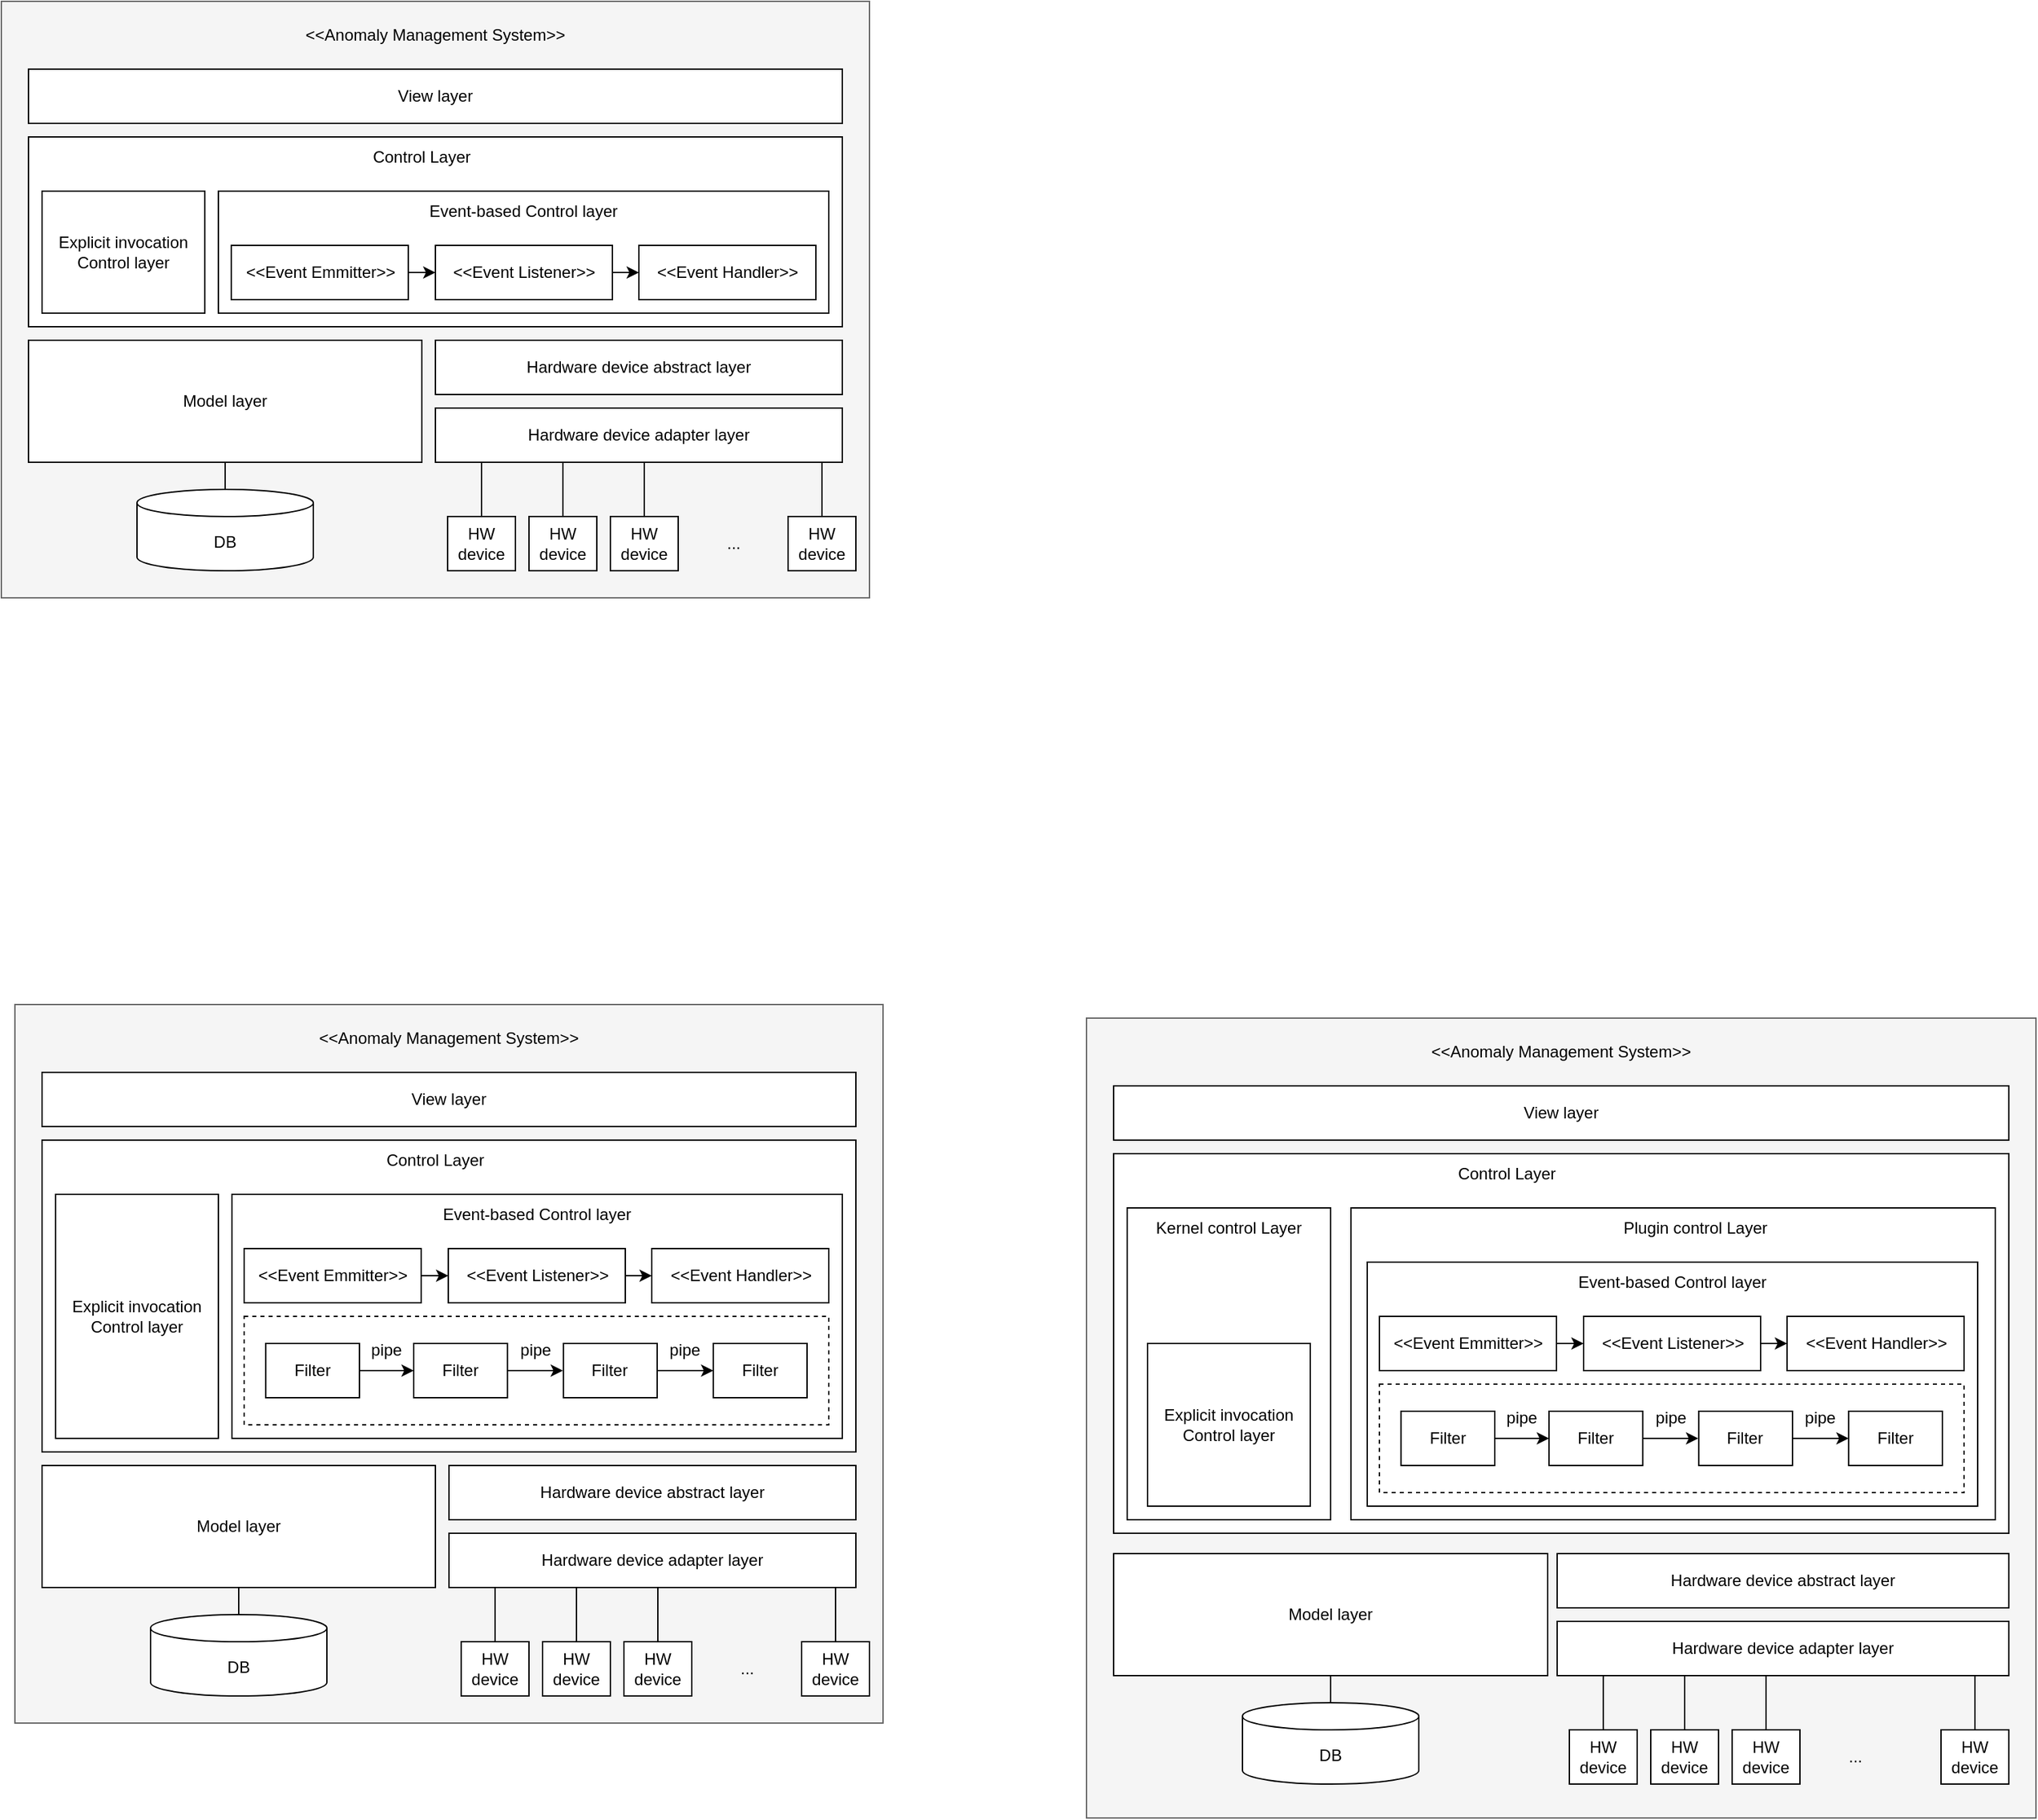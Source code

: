 <mxfile version="21.1.7" type="github">
  <diagram name="페이지-1" id="UiiDNWAqFwjKF0HyPbsK">
    <mxGraphModel dx="1235" dy="615" grid="1" gridSize="10" guides="1" tooltips="1" connect="1" arrows="1" fold="1" page="1" pageScale="1" pageWidth="827" pageHeight="1169" math="0" shadow="0">
      <root>
        <mxCell id="0" />
        <mxCell id="1" parent="0" />
        <mxCell id="qTMEEash9hVdEmzpQc22-1" value="" style="rounded=0;whiteSpace=wrap;html=1;fillColor=#f5f5f5;fontColor=#333333;strokeColor=#666666;" vertex="1" parent="1">
          <mxGeometry x="160" y="110" width="640" height="440" as="geometry" />
        </mxCell>
        <mxCell id="qTMEEash9hVdEmzpQc22-2" value="View layer" style="rounded=0;whiteSpace=wrap;html=1;" vertex="1" parent="1">
          <mxGeometry x="180" y="160" width="600" height="40" as="geometry" />
        </mxCell>
        <mxCell id="qTMEEash9hVdEmzpQc22-3" value="" style="rounded=0;whiteSpace=wrap;html=1;" vertex="1" parent="1">
          <mxGeometry x="180" y="210" width="600" height="140" as="geometry" />
        </mxCell>
        <mxCell id="qTMEEash9hVdEmzpQc22-4" value="Model layer" style="rounded=0;whiteSpace=wrap;html=1;" vertex="1" parent="1">
          <mxGeometry x="180" y="360" width="290" height="90" as="geometry" />
        </mxCell>
        <mxCell id="qTMEEash9hVdEmzpQc22-5" value="Hardware device abstract layer" style="rounded=0;whiteSpace=wrap;html=1;" vertex="1" parent="1">
          <mxGeometry x="480" y="360" width="300" height="40" as="geometry" />
        </mxCell>
        <mxCell id="qTMEEash9hVdEmzpQc22-6" value="Hardware device adapter layer" style="rounded=0;whiteSpace=wrap;html=1;" vertex="1" parent="1">
          <mxGeometry x="480" y="410" width="300" height="40" as="geometry" />
        </mxCell>
        <mxCell id="qTMEEash9hVdEmzpQc22-8" value="&amp;lt;&amp;lt;Anomaly Management System&amp;gt;&amp;gt;" style="text;html=1;strokeColor=none;fillColor=none;align=center;verticalAlign=middle;whiteSpace=wrap;rounded=0;" vertex="1" parent="1">
          <mxGeometry x="355" y="120" width="250" height="30" as="geometry" />
        </mxCell>
        <mxCell id="qTMEEash9hVdEmzpQc22-9" value="DB" style="shape=cylinder3;whiteSpace=wrap;html=1;boundedLbl=1;backgroundOutline=1;size=10.0;" vertex="1" parent="1">
          <mxGeometry x="260" y="470" width="130" height="60" as="geometry" />
        </mxCell>
        <mxCell id="qTMEEash9hVdEmzpQc22-24" value="HW &lt;br&gt;device" style="rounded=0;whiteSpace=wrap;html=1;" vertex="1" parent="1">
          <mxGeometry x="489" y="490" width="50" height="40" as="geometry" />
        </mxCell>
        <mxCell id="qTMEEash9hVdEmzpQc22-25" value="" style="endArrow=none;html=1;rounded=0;" edge="1" parent="1" source="qTMEEash9hVdEmzpQc22-24">
          <mxGeometry width="50" height="50" relative="1" as="geometry">
            <mxPoint x="543" y="350" as="sourcePoint" />
            <mxPoint x="514" y="450" as="targetPoint" />
          </mxGeometry>
        </mxCell>
        <mxCell id="qTMEEash9hVdEmzpQc22-28" value="HW &lt;br&gt;device" style="rounded=0;whiteSpace=wrap;html=1;" vertex="1" parent="1">
          <mxGeometry x="549" y="490" width="50" height="40" as="geometry" />
        </mxCell>
        <mxCell id="qTMEEash9hVdEmzpQc22-29" value="" style="endArrow=none;html=1;rounded=0;" edge="1" parent="1" source="qTMEEash9hVdEmzpQc22-28">
          <mxGeometry width="50" height="50" relative="1" as="geometry">
            <mxPoint x="603" y="350" as="sourcePoint" />
            <mxPoint x="574" y="450" as="targetPoint" />
          </mxGeometry>
        </mxCell>
        <mxCell id="qTMEEash9hVdEmzpQc22-30" value="HW &lt;br&gt;device" style="rounded=0;whiteSpace=wrap;html=1;" vertex="1" parent="1">
          <mxGeometry x="609" y="490" width="50" height="40" as="geometry" />
        </mxCell>
        <mxCell id="qTMEEash9hVdEmzpQc22-31" value="" style="endArrow=none;html=1;rounded=0;" edge="1" parent="1" source="qTMEEash9hVdEmzpQc22-30">
          <mxGeometry width="50" height="50" relative="1" as="geometry">
            <mxPoint x="663" y="350" as="sourcePoint" />
            <mxPoint x="634" y="450" as="targetPoint" />
          </mxGeometry>
        </mxCell>
        <mxCell id="qTMEEash9hVdEmzpQc22-34" value="" style="endArrow=none;html=1;rounded=0;exitX=0.5;exitY=0;exitDx=0;exitDy=0;exitPerimeter=0;entryX=0.5;entryY=1;entryDx=0;entryDy=0;" edge="1" parent="1" source="qTMEEash9hVdEmzpQc22-9" target="qTMEEash9hVdEmzpQc22-4">
          <mxGeometry width="50" height="50" relative="1" as="geometry">
            <mxPoint x="414" y="500" as="sourcePoint" />
            <mxPoint x="260" y="450" as="targetPoint" />
          </mxGeometry>
        </mxCell>
        <mxCell id="qTMEEash9hVdEmzpQc22-35" value="Explicit invocation &lt;br&gt;Control layer" style="rounded=0;whiteSpace=wrap;html=1;" vertex="1" parent="1">
          <mxGeometry x="190" y="250" width="120" height="90" as="geometry" />
        </mxCell>
        <mxCell id="qTMEEash9hVdEmzpQc22-36" value="Control Layer" style="text;html=1;strokeColor=none;fillColor=none;align=center;verticalAlign=middle;whiteSpace=wrap;rounded=0;" vertex="1" parent="1">
          <mxGeometry x="410" y="210" width="120" height="30" as="geometry" />
        </mxCell>
        <mxCell id="qTMEEash9hVdEmzpQc22-37" value="" style="rounded=0;whiteSpace=wrap;html=1;" vertex="1" parent="1">
          <mxGeometry x="320" y="250" width="450" height="90" as="geometry" />
        </mxCell>
        <mxCell id="qTMEEash9hVdEmzpQc22-38" value="&amp;lt;&amp;lt;Event Emmitter&amp;gt;&amp;gt;" style="rounded=0;whiteSpace=wrap;html=1;" vertex="1" parent="1">
          <mxGeometry x="329.5" y="290" width="130.5" height="40" as="geometry" />
        </mxCell>
        <mxCell id="qTMEEash9hVdEmzpQc22-39" value="&amp;lt;&amp;lt;Event Listener&amp;gt;&amp;gt;" style="rounded=0;whiteSpace=wrap;html=1;" vertex="1" parent="1">
          <mxGeometry x="480" y="290" width="130.5" height="40" as="geometry" />
        </mxCell>
        <mxCell id="qTMEEash9hVdEmzpQc22-40" value="&amp;lt;&amp;lt;Event Handler&amp;gt;&amp;gt;" style="rounded=0;whiteSpace=wrap;html=1;" vertex="1" parent="1">
          <mxGeometry x="630" y="290" width="130.5" height="40" as="geometry" />
        </mxCell>
        <mxCell id="qTMEEash9hVdEmzpQc22-41" value="Event-based Control layer" style="text;html=1;strokeColor=none;fillColor=none;align=center;verticalAlign=middle;whiteSpace=wrap;rounded=0;" vertex="1" parent="1">
          <mxGeometry x="455.25" y="250" width="180" height="30" as="geometry" />
        </mxCell>
        <mxCell id="qTMEEash9hVdEmzpQc22-44" value="" style="endArrow=classic;html=1;rounded=0;entryX=0;entryY=0.5;entryDx=0;entryDy=0;exitX=1;exitY=0.5;exitDx=0;exitDy=0;" edge="1" parent="1" source="qTMEEash9hVdEmzpQc22-38" target="qTMEEash9hVdEmzpQc22-39">
          <mxGeometry width="50" height="50" relative="1" as="geometry">
            <mxPoint x="400" y="380" as="sourcePoint" />
            <mxPoint x="450" y="330" as="targetPoint" />
          </mxGeometry>
        </mxCell>
        <mxCell id="qTMEEash9hVdEmzpQc22-45" value="" style="endArrow=classic;html=1;rounded=0;entryX=0;entryY=0.5;entryDx=0;entryDy=0;" edge="1" parent="1" target="qTMEEash9hVdEmzpQc22-40">
          <mxGeometry width="50" height="50" relative="1" as="geometry">
            <mxPoint x="610" y="310" as="sourcePoint" />
            <mxPoint x="490" y="320" as="targetPoint" />
          </mxGeometry>
        </mxCell>
        <mxCell id="qTMEEash9hVdEmzpQc22-46" value="HW &lt;br&gt;device" style="rounded=0;whiteSpace=wrap;html=1;" vertex="1" parent="1">
          <mxGeometry x="740" y="490" width="50" height="40" as="geometry" />
        </mxCell>
        <mxCell id="qTMEEash9hVdEmzpQc22-47" value="" style="endArrow=none;html=1;rounded=0;" edge="1" parent="1" source="qTMEEash9hVdEmzpQc22-46">
          <mxGeometry width="50" height="50" relative="1" as="geometry">
            <mxPoint x="794" y="350" as="sourcePoint" />
            <mxPoint x="765" y="450" as="targetPoint" />
          </mxGeometry>
        </mxCell>
        <mxCell id="qTMEEash9hVdEmzpQc22-48" value="..." style="text;html=1;strokeColor=none;fillColor=none;align=center;verticalAlign=middle;whiteSpace=wrap;rounded=0;" vertex="1" parent="1">
          <mxGeometry x="670" y="495" width="60" height="30" as="geometry" />
        </mxCell>
        <mxCell id="qTMEEash9hVdEmzpQc22-49" value="" style="rounded=0;whiteSpace=wrap;html=1;fillColor=#f5f5f5;fontColor=#333333;strokeColor=#666666;" vertex="1" parent="1">
          <mxGeometry x="170" y="850" width="640" height="530" as="geometry" />
        </mxCell>
        <mxCell id="qTMEEash9hVdEmzpQc22-50" value="View layer" style="rounded=0;whiteSpace=wrap;html=1;" vertex="1" parent="1">
          <mxGeometry x="190" y="900" width="600" height="40" as="geometry" />
        </mxCell>
        <mxCell id="qTMEEash9hVdEmzpQc22-51" value="" style="rounded=0;whiteSpace=wrap;html=1;" vertex="1" parent="1">
          <mxGeometry x="190" y="950" width="600" height="230" as="geometry" />
        </mxCell>
        <mxCell id="qTMEEash9hVdEmzpQc22-52" value="Model layer" style="rounded=0;whiteSpace=wrap;html=1;" vertex="1" parent="1">
          <mxGeometry x="190" y="1190" width="290" height="90" as="geometry" />
        </mxCell>
        <mxCell id="qTMEEash9hVdEmzpQc22-53" value="Hardware device abstract layer" style="rounded=0;whiteSpace=wrap;html=1;" vertex="1" parent="1">
          <mxGeometry x="490" y="1190" width="300" height="40" as="geometry" />
        </mxCell>
        <mxCell id="qTMEEash9hVdEmzpQc22-54" value="Hardware device adapter layer" style="rounded=0;whiteSpace=wrap;html=1;" vertex="1" parent="1">
          <mxGeometry x="490" y="1240" width="300" height="40" as="geometry" />
        </mxCell>
        <mxCell id="qTMEEash9hVdEmzpQc22-55" value="&amp;lt;&amp;lt;Anomaly Management System&amp;gt;&amp;gt;" style="text;html=1;strokeColor=none;fillColor=none;align=center;verticalAlign=middle;whiteSpace=wrap;rounded=0;" vertex="1" parent="1">
          <mxGeometry x="365" y="860" width="250" height="30" as="geometry" />
        </mxCell>
        <mxCell id="qTMEEash9hVdEmzpQc22-56" value="DB" style="shape=cylinder3;whiteSpace=wrap;html=1;boundedLbl=1;backgroundOutline=1;size=10.0;" vertex="1" parent="1">
          <mxGeometry x="270" y="1300" width="130" height="60" as="geometry" />
        </mxCell>
        <mxCell id="qTMEEash9hVdEmzpQc22-57" value="HW &lt;br&gt;device" style="rounded=0;whiteSpace=wrap;html=1;" vertex="1" parent="1">
          <mxGeometry x="499" y="1320" width="50" height="40" as="geometry" />
        </mxCell>
        <mxCell id="qTMEEash9hVdEmzpQc22-58" value="" style="endArrow=none;html=1;rounded=0;" edge="1" parent="1" source="qTMEEash9hVdEmzpQc22-57">
          <mxGeometry width="50" height="50" relative="1" as="geometry">
            <mxPoint x="553" y="1180" as="sourcePoint" />
            <mxPoint x="524" y="1280" as="targetPoint" />
          </mxGeometry>
        </mxCell>
        <mxCell id="qTMEEash9hVdEmzpQc22-59" value="HW &lt;br&gt;device" style="rounded=0;whiteSpace=wrap;html=1;" vertex="1" parent="1">
          <mxGeometry x="559" y="1320" width="50" height="40" as="geometry" />
        </mxCell>
        <mxCell id="qTMEEash9hVdEmzpQc22-60" value="" style="endArrow=none;html=1;rounded=0;" edge="1" parent="1" source="qTMEEash9hVdEmzpQc22-59">
          <mxGeometry width="50" height="50" relative="1" as="geometry">
            <mxPoint x="613" y="1180" as="sourcePoint" />
            <mxPoint x="584" y="1280" as="targetPoint" />
          </mxGeometry>
        </mxCell>
        <mxCell id="qTMEEash9hVdEmzpQc22-61" value="HW &lt;br&gt;device" style="rounded=0;whiteSpace=wrap;html=1;" vertex="1" parent="1">
          <mxGeometry x="619" y="1320" width="50" height="40" as="geometry" />
        </mxCell>
        <mxCell id="qTMEEash9hVdEmzpQc22-62" value="" style="endArrow=none;html=1;rounded=0;" edge="1" parent="1" source="qTMEEash9hVdEmzpQc22-61">
          <mxGeometry width="50" height="50" relative="1" as="geometry">
            <mxPoint x="673" y="1180" as="sourcePoint" />
            <mxPoint x="644" y="1280" as="targetPoint" />
          </mxGeometry>
        </mxCell>
        <mxCell id="qTMEEash9hVdEmzpQc22-63" value="" style="endArrow=none;html=1;rounded=0;exitX=0.5;exitY=0;exitDx=0;exitDy=0;exitPerimeter=0;entryX=0.5;entryY=1;entryDx=0;entryDy=0;" edge="1" parent="1" source="qTMEEash9hVdEmzpQc22-56" target="qTMEEash9hVdEmzpQc22-52">
          <mxGeometry width="50" height="50" relative="1" as="geometry">
            <mxPoint x="424" y="1330" as="sourcePoint" />
            <mxPoint x="270" y="1280" as="targetPoint" />
          </mxGeometry>
        </mxCell>
        <mxCell id="qTMEEash9hVdEmzpQc22-64" value="Explicit invocation &lt;br&gt;Control layer" style="rounded=0;whiteSpace=wrap;html=1;" vertex="1" parent="1">
          <mxGeometry x="200" y="990" width="120" height="180" as="geometry" />
        </mxCell>
        <mxCell id="qTMEEash9hVdEmzpQc22-65" value="Control Layer" style="text;html=1;strokeColor=none;fillColor=none;align=center;verticalAlign=middle;whiteSpace=wrap;rounded=0;" vertex="1" parent="1">
          <mxGeometry x="420" y="950" width="120" height="30" as="geometry" />
        </mxCell>
        <mxCell id="qTMEEash9hVdEmzpQc22-66" value="" style="rounded=0;whiteSpace=wrap;html=1;" vertex="1" parent="1">
          <mxGeometry x="330" y="990" width="450" height="180" as="geometry" />
        </mxCell>
        <mxCell id="qTMEEash9hVdEmzpQc22-67" value="&amp;lt;&amp;lt;Event Emmitter&amp;gt;&amp;gt;" style="rounded=0;whiteSpace=wrap;html=1;" vertex="1" parent="1">
          <mxGeometry x="339" y="1030" width="130.5" height="40" as="geometry" />
        </mxCell>
        <mxCell id="qTMEEash9hVdEmzpQc22-68" value="&amp;lt;&amp;lt;Event Listener&amp;gt;&amp;gt;" style="rounded=0;whiteSpace=wrap;html=1;" vertex="1" parent="1">
          <mxGeometry x="489.5" y="1030" width="130.5" height="40" as="geometry" />
        </mxCell>
        <mxCell id="qTMEEash9hVdEmzpQc22-69" value="&amp;lt;&amp;lt;Event Handler&amp;gt;&amp;gt;" style="rounded=0;whiteSpace=wrap;html=1;" vertex="1" parent="1">
          <mxGeometry x="639.5" y="1030" width="130.5" height="40" as="geometry" />
        </mxCell>
        <mxCell id="qTMEEash9hVdEmzpQc22-70" value="Event-based Control layer" style="text;html=1;strokeColor=none;fillColor=none;align=center;verticalAlign=middle;whiteSpace=wrap;rounded=0;" vertex="1" parent="1">
          <mxGeometry x="465.25" y="990" width="180" height="30" as="geometry" />
        </mxCell>
        <mxCell id="qTMEEash9hVdEmzpQc22-71" value="" style="endArrow=classic;html=1;rounded=0;entryX=0;entryY=0.5;entryDx=0;entryDy=0;exitX=1;exitY=0.5;exitDx=0;exitDy=0;" edge="1" parent="1" source="qTMEEash9hVdEmzpQc22-67" target="qTMEEash9hVdEmzpQc22-68">
          <mxGeometry width="50" height="50" relative="1" as="geometry">
            <mxPoint x="409.5" y="1120" as="sourcePoint" />
            <mxPoint x="459.5" y="1070" as="targetPoint" />
          </mxGeometry>
        </mxCell>
        <mxCell id="qTMEEash9hVdEmzpQc22-72" value="" style="endArrow=classic;html=1;rounded=0;entryX=0;entryY=0.5;entryDx=0;entryDy=0;" edge="1" parent="1" target="qTMEEash9hVdEmzpQc22-69">
          <mxGeometry width="50" height="50" relative="1" as="geometry">
            <mxPoint x="619.5" y="1050" as="sourcePoint" />
            <mxPoint x="499.5" y="1060" as="targetPoint" />
          </mxGeometry>
        </mxCell>
        <mxCell id="qTMEEash9hVdEmzpQc22-73" value="HW &lt;br&gt;device" style="rounded=0;whiteSpace=wrap;html=1;" vertex="1" parent="1">
          <mxGeometry x="750" y="1320" width="50" height="40" as="geometry" />
        </mxCell>
        <mxCell id="qTMEEash9hVdEmzpQc22-74" value="" style="endArrow=none;html=1;rounded=0;" edge="1" parent="1" source="qTMEEash9hVdEmzpQc22-73">
          <mxGeometry width="50" height="50" relative="1" as="geometry">
            <mxPoint x="804" y="1180" as="sourcePoint" />
            <mxPoint x="775" y="1280" as="targetPoint" />
          </mxGeometry>
        </mxCell>
        <mxCell id="qTMEEash9hVdEmzpQc22-75" value="..." style="text;html=1;strokeColor=none;fillColor=none;align=center;verticalAlign=middle;whiteSpace=wrap;rounded=0;" vertex="1" parent="1">
          <mxGeometry x="680" y="1325" width="60" height="30" as="geometry" />
        </mxCell>
        <mxCell id="qTMEEash9hVdEmzpQc22-77" value="" style="rounded=0;whiteSpace=wrap;html=1;dashed=1;" vertex="1" parent="1">
          <mxGeometry x="339" y="1080" width="431" height="80" as="geometry" />
        </mxCell>
        <mxCell id="qTMEEash9hVdEmzpQc22-78" value="Filter" style="rounded=0;whiteSpace=wrap;html=1;" vertex="1" parent="1">
          <mxGeometry x="354.87" y="1100" width="69.13" height="40" as="geometry" />
        </mxCell>
        <mxCell id="qTMEEash9hVdEmzpQc22-82" value="" style="endArrow=classic;html=1;rounded=0;entryX=0;entryY=0.5;entryDx=0;entryDy=0;exitX=1;exitY=0.5;exitDx=0;exitDy=0;" edge="1" parent="1" source="qTMEEash9hVdEmzpQc22-78" target="qTMEEash9hVdEmzpQc22-86">
          <mxGeometry width="50" height="50" relative="1" as="geometry">
            <mxPoint x="484" y="1060" as="sourcePoint" />
            <mxPoint x="348.37" y="1170" as="targetPoint" />
          </mxGeometry>
        </mxCell>
        <mxCell id="qTMEEash9hVdEmzpQc22-83" value="" style="endArrow=classic;html=1;rounded=0;" edge="1" parent="1" source="qTMEEash9hVdEmzpQc22-86">
          <mxGeometry width="50" height="50" relative="1" as="geometry">
            <mxPoint x="414" y="1170" as="sourcePoint" />
            <mxPoint x="574" y="1120" as="targetPoint" />
          </mxGeometry>
        </mxCell>
        <mxCell id="qTMEEash9hVdEmzpQc22-84" value="" style="endArrow=classic;html=1;rounded=0;entryX=0;entryY=0.5;entryDx=0;entryDy=0;" edge="1" parent="1" source="qTMEEash9hVdEmzpQc22-87" target="qTMEEash9hVdEmzpQc22-88">
          <mxGeometry width="50" height="50" relative="1" as="geometry">
            <mxPoint x="651.25" y="1120" as="sourcePoint" />
            <mxPoint x="671.25" y="1120" as="targetPoint" />
          </mxGeometry>
        </mxCell>
        <mxCell id="qTMEEash9hVdEmzpQc22-85" value="pipe" style="text;html=1;strokeColor=none;fillColor=none;align=center;verticalAlign=middle;whiteSpace=wrap;rounded=0;" vertex="1" parent="1">
          <mxGeometry x="424" y="1090" width="40.37" height="30" as="geometry" />
        </mxCell>
        <mxCell id="qTMEEash9hVdEmzpQc22-86" value="Filter" style="rounded=0;whiteSpace=wrap;html=1;" vertex="1" parent="1">
          <mxGeometry x="464" y="1100" width="69.13" height="40" as="geometry" />
        </mxCell>
        <mxCell id="qTMEEash9hVdEmzpQc22-87" value="Filter" style="rounded=0;whiteSpace=wrap;html=1;" vertex="1" parent="1">
          <mxGeometry x="574.37" y="1100" width="69.13" height="40" as="geometry" />
        </mxCell>
        <mxCell id="qTMEEash9hVdEmzpQc22-88" value="Filter" style="rounded=0;whiteSpace=wrap;html=1;" vertex="1" parent="1">
          <mxGeometry x="684.87" y="1100" width="69.13" height="40" as="geometry" />
        </mxCell>
        <mxCell id="qTMEEash9hVdEmzpQc22-89" value="pipe" style="text;html=1;strokeColor=none;fillColor=none;align=center;verticalAlign=middle;whiteSpace=wrap;rounded=0;" vertex="1" parent="1">
          <mxGeometry x="534" y="1090" width="40.37" height="30" as="geometry" />
        </mxCell>
        <mxCell id="qTMEEash9hVdEmzpQc22-90" value="pipe" style="text;html=1;strokeColor=none;fillColor=none;align=center;verticalAlign=middle;whiteSpace=wrap;rounded=0;" vertex="1" parent="1">
          <mxGeometry x="643.5" y="1090" width="40.37" height="30" as="geometry" />
        </mxCell>
        <mxCell id="qTMEEash9hVdEmzpQc22-91" value="" style="rounded=0;whiteSpace=wrap;html=1;fillColor=#f5f5f5;fontColor=#333333;strokeColor=#666666;" vertex="1" parent="1">
          <mxGeometry x="960" y="860" width="700" height="590" as="geometry" />
        </mxCell>
        <mxCell id="qTMEEash9hVdEmzpQc22-92" value="View layer" style="rounded=0;whiteSpace=wrap;html=1;" vertex="1" parent="1">
          <mxGeometry x="980" y="910" width="660" height="40" as="geometry" />
        </mxCell>
        <mxCell id="qTMEEash9hVdEmzpQc22-93" value="" style="rounded=0;whiteSpace=wrap;html=1;" vertex="1" parent="1">
          <mxGeometry x="980" y="960" width="660" height="280" as="geometry" />
        </mxCell>
        <mxCell id="qTMEEash9hVdEmzpQc22-94" value="Model layer" style="rounded=0;whiteSpace=wrap;html=1;" vertex="1" parent="1">
          <mxGeometry x="980" y="1255" width="320" height="90" as="geometry" />
        </mxCell>
        <mxCell id="qTMEEash9hVdEmzpQc22-95" value="Hardware device abstract layer" style="rounded=0;whiteSpace=wrap;html=1;" vertex="1" parent="1">
          <mxGeometry x="1307" y="1255" width="333" height="40" as="geometry" />
        </mxCell>
        <mxCell id="qTMEEash9hVdEmzpQc22-96" value="Hardware device adapter layer" style="rounded=0;whiteSpace=wrap;html=1;" vertex="1" parent="1">
          <mxGeometry x="1307" y="1305" width="333" height="40" as="geometry" />
        </mxCell>
        <mxCell id="qTMEEash9hVdEmzpQc22-97" value="&amp;lt;&amp;lt;Anomaly Management System&amp;gt;&amp;gt;" style="text;html=1;strokeColor=none;fillColor=none;align=center;verticalAlign=middle;whiteSpace=wrap;rounded=0;" vertex="1" parent="1">
          <mxGeometry x="1185" y="870" width="250" height="30" as="geometry" />
        </mxCell>
        <mxCell id="qTMEEash9hVdEmzpQc22-98" value="DB" style="shape=cylinder3;whiteSpace=wrap;html=1;boundedLbl=1;backgroundOutline=1;size=10.0;" vertex="1" parent="1">
          <mxGeometry x="1075" y="1365" width="130" height="60" as="geometry" />
        </mxCell>
        <mxCell id="qTMEEash9hVdEmzpQc22-99" value="HW &lt;br&gt;device" style="rounded=0;whiteSpace=wrap;html=1;" vertex="1" parent="1">
          <mxGeometry x="1316" y="1385" width="50" height="40" as="geometry" />
        </mxCell>
        <mxCell id="qTMEEash9hVdEmzpQc22-100" value="" style="endArrow=none;html=1;rounded=0;" edge="1" parent="1" source="qTMEEash9hVdEmzpQc22-99">
          <mxGeometry width="50" height="50" relative="1" as="geometry">
            <mxPoint x="1370" y="1245" as="sourcePoint" />
            <mxPoint x="1341" y="1345" as="targetPoint" />
          </mxGeometry>
        </mxCell>
        <mxCell id="qTMEEash9hVdEmzpQc22-101" value="HW &lt;br&gt;device" style="rounded=0;whiteSpace=wrap;html=1;" vertex="1" parent="1">
          <mxGeometry x="1376" y="1385" width="50" height="40" as="geometry" />
        </mxCell>
        <mxCell id="qTMEEash9hVdEmzpQc22-102" value="" style="endArrow=none;html=1;rounded=0;" edge="1" parent="1" source="qTMEEash9hVdEmzpQc22-101">
          <mxGeometry width="50" height="50" relative="1" as="geometry">
            <mxPoint x="1430" y="1245" as="sourcePoint" />
            <mxPoint x="1401" y="1345" as="targetPoint" />
          </mxGeometry>
        </mxCell>
        <mxCell id="qTMEEash9hVdEmzpQc22-103" value="HW &lt;br&gt;device" style="rounded=0;whiteSpace=wrap;html=1;" vertex="1" parent="1">
          <mxGeometry x="1436" y="1385" width="50" height="40" as="geometry" />
        </mxCell>
        <mxCell id="qTMEEash9hVdEmzpQc22-104" value="" style="endArrow=none;html=1;rounded=0;" edge="1" parent="1" source="qTMEEash9hVdEmzpQc22-103">
          <mxGeometry width="50" height="50" relative="1" as="geometry">
            <mxPoint x="1490" y="1245" as="sourcePoint" />
            <mxPoint x="1461" y="1345" as="targetPoint" />
          </mxGeometry>
        </mxCell>
        <mxCell id="qTMEEash9hVdEmzpQc22-105" value="" style="endArrow=none;html=1;rounded=0;exitX=0.5;exitY=0;exitDx=0;exitDy=0;exitPerimeter=0;entryX=0.5;entryY=1;entryDx=0;entryDy=0;" edge="1" parent="1" source="qTMEEash9hVdEmzpQc22-98" target="qTMEEash9hVdEmzpQc22-94">
          <mxGeometry width="50" height="50" relative="1" as="geometry">
            <mxPoint x="1214" y="1395" as="sourcePoint" />
            <mxPoint x="1060" y="1345" as="targetPoint" />
          </mxGeometry>
        </mxCell>
        <mxCell id="qTMEEash9hVdEmzpQc22-107" value="Control Layer" style="text;html=1;strokeColor=none;fillColor=none;align=center;verticalAlign=middle;whiteSpace=wrap;rounded=0;" vertex="1" parent="1">
          <mxGeometry x="1210" y="960" width="120" height="30" as="geometry" />
        </mxCell>
        <mxCell id="qTMEEash9hVdEmzpQc22-115" value="HW &lt;br&gt;device" style="rounded=0;whiteSpace=wrap;html=1;" vertex="1" parent="1">
          <mxGeometry x="1590" y="1385" width="50" height="40" as="geometry" />
        </mxCell>
        <mxCell id="qTMEEash9hVdEmzpQc22-116" value="" style="endArrow=none;html=1;rounded=0;" edge="1" parent="1" source="qTMEEash9hVdEmzpQc22-115">
          <mxGeometry width="50" height="50" relative="1" as="geometry">
            <mxPoint x="1644" y="1245" as="sourcePoint" />
            <mxPoint x="1615" y="1345" as="targetPoint" />
          </mxGeometry>
        </mxCell>
        <mxCell id="qTMEEash9hVdEmzpQc22-117" value="..." style="text;html=1;strokeColor=none;fillColor=none;align=center;verticalAlign=middle;whiteSpace=wrap;rounded=0;" vertex="1" parent="1">
          <mxGeometry x="1497" y="1390" width="60" height="30" as="geometry" />
        </mxCell>
        <mxCell id="qTMEEash9hVdEmzpQc22-130" value="" style="rounded=0;whiteSpace=wrap;html=1;" vertex="1" parent="1">
          <mxGeometry x="990" y="1000" width="150" height="230" as="geometry" />
        </mxCell>
        <mxCell id="qTMEEash9hVdEmzpQc22-131" value="" style="rounded=0;whiteSpace=wrap;html=1;" vertex="1" parent="1">
          <mxGeometry x="1155" y="1000" width="475" height="230" as="geometry" />
        </mxCell>
        <mxCell id="qTMEEash9hVdEmzpQc22-132" value="Plugin control Layer" style="text;html=1;strokeColor=none;fillColor=none;align=center;verticalAlign=middle;whiteSpace=wrap;rounded=0;" vertex="1" parent="1">
          <mxGeometry x="1349" y="1000" width="120" height="30" as="geometry" />
        </mxCell>
        <mxCell id="qTMEEash9hVdEmzpQc22-129" value="" style="group" vertex="1" connectable="0" parent="1">
          <mxGeometry x="1167" y="1040" width="450" height="180" as="geometry" />
        </mxCell>
        <mxCell id="qTMEEash9hVdEmzpQc22-108" value="" style="rounded=0;whiteSpace=wrap;html=1;" vertex="1" parent="qTMEEash9hVdEmzpQc22-129">
          <mxGeometry width="450" height="180" as="geometry" />
        </mxCell>
        <mxCell id="qTMEEash9hVdEmzpQc22-109" value="&amp;lt;&amp;lt;Event Emmitter&amp;gt;&amp;gt;" style="rounded=0;whiteSpace=wrap;html=1;" vertex="1" parent="qTMEEash9hVdEmzpQc22-129">
          <mxGeometry x="9" y="40" width="130.5" height="40" as="geometry" />
        </mxCell>
        <mxCell id="qTMEEash9hVdEmzpQc22-110" value="&amp;lt;&amp;lt;Event Listener&amp;gt;&amp;gt;" style="rounded=0;whiteSpace=wrap;html=1;" vertex="1" parent="qTMEEash9hVdEmzpQc22-129">
          <mxGeometry x="159.5" y="40" width="130.5" height="40" as="geometry" />
        </mxCell>
        <mxCell id="qTMEEash9hVdEmzpQc22-111" value="&amp;lt;&amp;lt;Event Handler&amp;gt;&amp;gt;" style="rounded=0;whiteSpace=wrap;html=1;" vertex="1" parent="qTMEEash9hVdEmzpQc22-129">
          <mxGeometry x="309.5" y="40" width="130.5" height="40" as="geometry" />
        </mxCell>
        <mxCell id="qTMEEash9hVdEmzpQc22-112" value="Event-based Control layer" style="text;html=1;strokeColor=none;fillColor=none;align=center;verticalAlign=middle;whiteSpace=wrap;rounded=0;" vertex="1" parent="qTMEEash9hVdEmzpQc22-129">
          <mxGeometry x="135.25" width="180" height="30" as="geometry" />
        </mxCell>
        <mxCell id="qTMEEash9hVdEmzpQc22-113" value="" style="endArrow=classic;html=1;rounded=0;entryX=0;entryY=0.5;entryDx=0;entryDy=0;exitX=1;exitY=0.5;exitDx=0;exitDy=0;" edge="1" parent="qTMEEash9hVdEmzpQc22-129" source="qTMEEash9hVdEmzpQc22-109" target="qTMEEash9hVdEmzpQc22-110">
          <mxGeometry width="50" height="50" relative="1" as="geometry">
            <mxPoint x="79.5" y="130" as="sourcePoint" />
            <mxPoint x="129.5" y="80" as="targetPoint" />
          </mxGeometry>
        </mxCell>
        <mxCell id="qTMEEash9hVdEmzpQc22-114" value="" style="endArrow=classic;html=1;rounded=0;entryX=0;entryY=0.5;entryDx=0;entryDy=0;" edge="1" parent="qTMEEash9hVdEmzpQc22-129" target="qTMEEash9hVdEmzpQc22-111">
          <mxGeometry width="50" height="50" relative="1" as="geometry">
            <mxPoint x="289.5" y="60" as="sourcePoint" />
            <mxPoint x="169.5" y="70" as="targetPoint" />
          </mxGeometry>
        </mxCell>
        <mxCell id="qTMEEash9hVdEmzpQc22-118" value="" style="rounded=0;whiteSpace=wrap;html=1;dashed=1;" vertex="1" parent="qTMEEash9hVdEmzpQc22-129">
          <mxGeometry x="9" y="90" width="431" height="80" as="geometry" />
        </mxCell>
        <mxCell id="qTMEEash9hVdEmzpQc22-119" value="Filter" style="rounded=0;whiteSpace=wrap;html=1;" vertex="1" parent="qTMEEash9hVdEmzpQc22-129">
          <mxGeometry x="24.87" y="110" width="69.13" height="40" as="geometry" />
        </mxCell>
        <mxCell id="qTMEEash9hVdEmzpQc22-120" value="" style="endArrow=classic;html=1;rounded=0;entryX=0;entryY=0.5;entryDx=0;entryDy=0;exitX=1;exitY=0.5;exitDx=0;exitDy=0;" edge="1" parent="qTMEEash9hVdEmzpQc22-129" source="qTMEEash9hVdEmzpQc22-119" target="qTMEEash9hVdEmzpQc22-124">
          <mxGeometry width="50" height="50" relative="1" as="geometry">
            <mxPoint x="154" y="70" as="sourcePoint" />
            <mxPoint x="18.37" y="180" as="targetPoint" />
          </mxGeometry>
        </mxCell>
        <mxCell id="qTMEEash9hVdEmzpQc22-121" value="" style="endArrow=classic;html=1;rounded=0;" edge="1" parent="qTMEEash9hVdEmzpQc22-129" source="qTMEEash9hVdEmzpQc22-124">
          <mxGeometry width="50" height="50" relative="1" as="geometry">
            <mxPoint x="84" y="180" as="sourcePoint" />
            <mxPoint x="244" y="130" as="targetPoint" />
          </mxGeometry>
        </mxCell>
        <mxCell id="qTMEEash9hVdEmzpQc22-123" value="pipe" style="text;html=1;strokeColor=none;fillColor=none;align=center;verticalAlign=middle;whiteSpace=wrap;rounded=0;" vertex="1" parent="qTMEEash9hVdEmzpQc22-129">
          <mxGeometry x="94" y="100" width="40.37" height="30" as="geometry" />
        </mxCell>
        <mxCell id="qTMEEash9hVdEmzpQc22-124" value="Filter" style="rounded=0;whiteSpace=wrap;html=1;" vertex="1" parent="qTMEEash9hVdEmzpQc22-129">
          <mxGeometry x="134" y="110" width="69.13" height="40" as="geometry" />
        </mxCell>
        <mxCell id="qTMEEash9hVdEmzpQc22-125" value="Filter" style="rounded=0;whiteSpace=wrap;html=1;" vertex="1" parent="qTMEEash9hVdEmzpQc22-129">
          <mxGeometry x="244.37" y="110" width="69.13" height="40" as="geometry" />
        </mxCell>
        <mxCell id="qTMEEash9hVdEmzpQc22-126" value="Filter" style="rounded=0;whiteSpace=wrap;html=1;" vertex="1" parent="qTMEEash9hVdEmzpQc22-129">
          <mxGeometry x="354.87" y="110" width="69.13" height="40" as="geometry" />
        </mxCell>
        <mxCell id="qTMEEash9hVdEmzpQc22-122" value="" style="endArrow=classic;html=1;rounded=0;entryX=0;entryY=0.5;entryDx=0;entryDy=0;" edge="1" parent="qTMEEash9hVdEmzpQc22-129" source="qTMEEash9hVdEmzpQc22-125" target="qTMEEash9hVdEmzpQc22-126">
          <mxGeometry width="50" height="50" relative="1" as="geometry">
            <mxPoint x="321.25" y="130" as="sourcePoint" />
            <mxPoint x="341.25" y="130" as="targetPoint" />
          </mxGeometry>
        </mxCell>
        <mxCell id="qTMEEash9hVdEmzpQc22-127" value="pipe" style="text;html=1;strokeColor=none;fillColor=none;align=center;verticalAlign=middle;whiteSpace=wrap;rounded=0;" vertex="1" parent="qTMEEash9hVdEmzpQc22-129">
          <mxGeometry x="204" y="100" width="40.37" height="30" as="geometry" />
        </mxCell>
        <mxCell id="qTMEEash9hVdEmzpQc22-128" value="pipe" style="text;html=1;strokeColor=none;fillColor=none;align=center;verticalAlign=middle;whiteSpace=wrap;rounded=0;" vertex="1" parent="qTMEEash9hVdEmzpQc22-129">
          <mxGeometry x="313.5" y="100" width="40.37" height="30" as="geometry" />
        </mxCell>
        <mxCell id="qTMEEash9hVdEmzpQc22-133" value="Kernel control Layer" style="text;html=1;strokeColor=none;fillColor=none;align=center;verticalAlign=middle;whiteSpace=wrap;rounded=0;" vertex="1" parent="1">
          <mxGeometry x="1005" y="1000" width="120" height="30" as="geometry" />
        </mxCell>
        <mxCell id="qTMEEash9hVdEmzpQc22-106" value="Explicit invocation &lt;br&gt;Control layer" style="rounded=0;whiteSpace=wrap;html=1;" vertex="1" parent="1">
          <mxGeometry x="1005" y="1100" width="120" height="120" as="geometry" />
        </mxCell>
      </root>
    </mxGraphModel>
  </diagram>
</mxfile>
